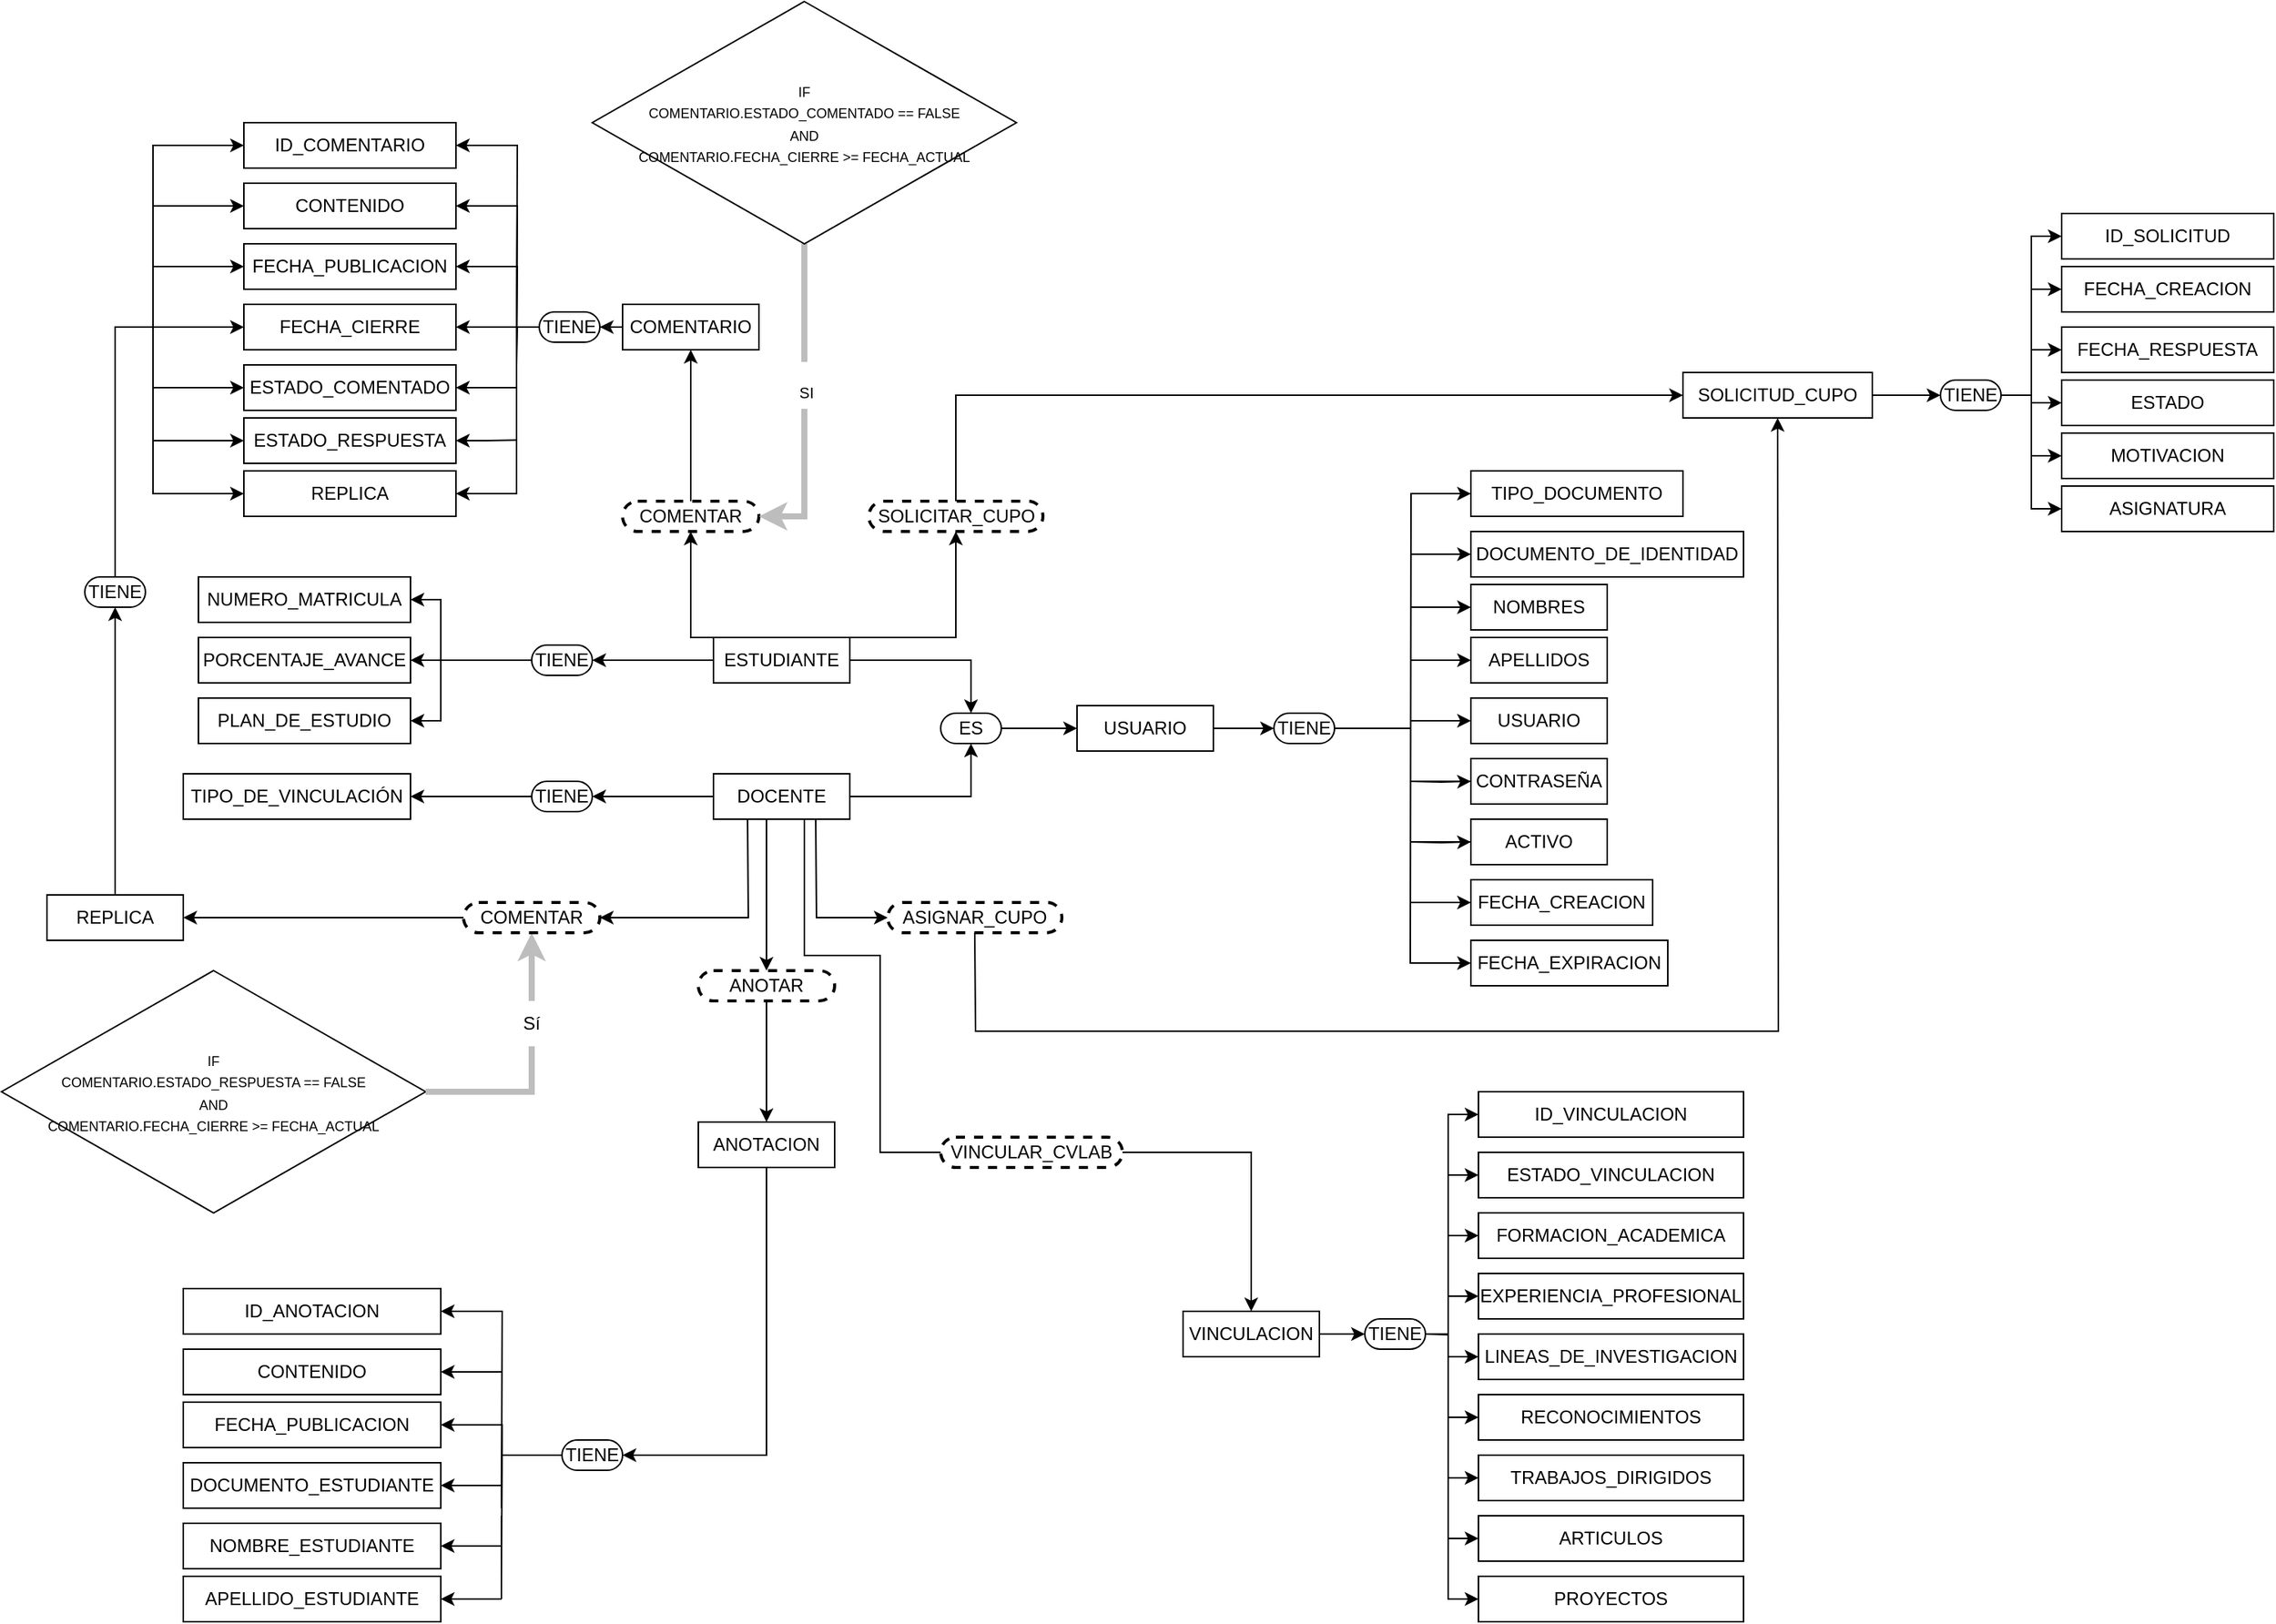 <mxfile version="16.4.2" type="google"><diagram id="Z1Kj93rnB51KUPbHBu-Z" name="Page-1"><mxGraphModel dx="1640" dy="1604" grid="1" gridSize="10" guides="1" tooltips="1" connect="1" arrows="1" fold="1" page="1" pageScale="1" pageWidth="827" pageHeight="1169" math="0" shadow="0"><root><mxCell id="0"/><mxCell id="1" parent="0"/><mxCell id="fmFRvoe8S-rb9zd6rXXy-42" style="edgeStyle=orthogonalEdgeStyle;rounded=0;orthogonalLoop=1;jettySize=auto;html=1;entryX=0.5;entryY=1;entryDx=0;entryDy=0;startArrow=none;startFill=0;endArrow=classic;endFill=1;exitX=0;exitY=0;exitDx=0;exitDy=0;" parent="1" source="fmFRvoe8S-rb9zd6rXXy-1" target="fmFRvoe8S-rb9zd6rXXy-41" edge="1"><mxGeometry relative="1" as="geometry"><Array as="points"><mxPoint x="105" y="140"/></Array></mxGeometry></mxCell><mxCell id="EWiPBEnBHRkTSYeCBrsK-17" style="edgeStyle=orthogonalEdgeStyle;rounded=0;orthogonalLoop=1;jettySize=auto;html=1;exitX=1;exitY=0;exitDx=0;exitDy=0;startArrow=none;startFill=0;endArrow=classic;endFill=1;entryX=0.5;entryY=1;entryDx=0;entryDy=0;" parent="1" source="fmFRvoe8S-rb9zd6rXXy-1" target="EWiPBEnBHRkTSYeCBrsK-18" edge="1"><mxGeometry relative="1" as="geometry"><mxPoint x="280" y="70" as="targetPoint"/><Array as="points"><mxPoint x="280" y="140"/></Array></mxGeometry></mxCell><mxCell id="fmFRvoe8S-rb9zd6rXXy-1" value="ESTUDIANTE" style="rounded=0;whiteSpace=wrap;html=1;" parent="1" vertex="1"><mxGeometry x="120" y="140" width="90" height="30" as="geometry"/></mxCell><mxCell id="EWiPBEnBHRkTSYeCBrsK-35" style="edgeStyle=orthogonalEdgeStyle;rounded=0;orthogonalLoop=1;jettySize=auto;html=1;exitX=0.5;exitY=1;exitDx=0;exitDy=0;entryX=0;entryY=0.5;entryDx=0;entryDy=0;startArrow=none;startFill=0;endArrow=classic;endFill=1;" parent="1" source="fmFRvoe8S-rb9zd6rXXy-2" target="EWiPBEnBHRkTSYeCBrsK-34" edge="1"><mxGeometry relative="1" as="geometry"><Array as="points"><mxPoint x="180" y="260"/><mxPoint x="180" y="350"/><mxPoint x="230" y="350"/><mxPoint x="230" y="480"/><mxPoint x="360" y="480"/></Array></mxGeometry></mxCell><mxCell id="fmFRvoe8S-rb9zd6rXXy-2" value="DOCENTE" style="rounded=0;whiteSpace=wrap;html=1;" parent="1" vertex="1"><mxGeometry x="120" y="230" width="90" height="30" as="geometry"/></mxCell><mxCell id="fmFRvoe8S-rb9zd6rXXy-3" value="ES" style="rounded=1;whiteSpace=wrap;html=1;arcSize=50;" parent="1" vertex="1"><mxGeometry x="270" y="190" width="40" height="20" as="geometry"/></mxCell><mxCell id="fmFRvoe8S-rb9zd6rXXy-30" style="edgeStyle=orthogonalEdgeStyle;rounded=0;orthogonalLoop=1;jettySize=auto;html=1;endArrow=none;endFill=0;startArrow=classic;startFill=1;" parent="1" source="fmFRvoe8S-rb9zd6rXXy-4" edge="1"><mxGeometry relative="1" as="geometry"><mxPoint x="580" y="120" as="targetPoint"/></mxGeometry></mxCell><mxCell id="fmFRvoe8S-rb9zd6rXXy-4" value="NOMBRES" style="rounded=0;whiteSpace=wrap;html=1;" parent="1" vertex="1"><mxGeometry x="620" y="105" width="90" height="30" as="geometry"/></mxCell><mxCell id="fmFRvoe8S-rb9zd6rXXy-27" style="edgeStyle=orthogonalEdgeStyle;rounded=0;orthogonalLoop=1;jettySize=auto;html=1;exitX=1;exitY=0.5;exitDx=0;exitDy=0;endArrow=none;endFill=0;" parent="1" source="fmFRvoe8S-rb9zd6rXXy-6" edge="1"><mxGeometry relative="1" as="geometry"><mxPoint x="580" y="200" as="targetPoint"/><Array as="points"><mxPoint x="560" y="200"/><mxPoint x="560" y="200"/></Array></mxGeometry></mxCell><mxCell id="fmFRvoe8S-rb9zd6rXXy-6" value="TIENE" style="rounded=1;whiteSpace=wrap;html=1;arcSize=50;" parent="1" vertex="1"><mxGeometry x="490" y="190" width="40" height="20" as="geometry"/></mxCell><mxCell id="fmFRvoe8S-rb9zd6rXXy-7" value="USUARIO" style="rounded=0;whiteSpace=wrap;html=1;" parent="1" vertex="1"><mxGeometry x="360" y="185" width="90" height="30" as="geometry"/></mxCell><mxCell id="z7PDuwXK7DqQ-5lxcxM1-1" value="" style="endArrow=classic;html=1;rounded=0;exitX=1;exitY=0.5;exitDx=0;exitDy=0;entryX=0.5;entryY=0;entryDx=0;entryDy=0;" parent="1" source="fmFRvoe8S-rb9zd6rXXy-1" target="fmFRvoe8S-rb9zd6rXXy-3" edge="1"><mxGeometry width="50" height="50" relative="1" as="geometry"><mxPoint x="360" y="500" as="sourcePoint"/><mxPoint x="410" y="450" as="targetPoint"/><Array as="points"><mxPoint x="290" y="155"/></Array></mxGeometry></mxCell><mxCell id="fmFRvoe8S-rb9zd6rXXy-29" style="edgeStyle=orthogonalEdgeStyle;rounded=0;orthogonalLoop=1;jettySize=auto;html=1;endArrow=none;endFill=0;startArrow=classic;startFill=1;" parent="1" source="fmFRvoe8S-rb9zd6rXXy-18" edge="1"><mxGeometry relative="1" as="geometry"><mxPoint x="580" y="85" as="targetPoint"/></mxGeometry></mxCell><mxCell id="fmFRvoe8S-rb9zd6rXXy-18" value="DOCUMENTO_DE_IDENTIDAD" style="rounded=0;whiteSpace=wrap;html=1;" parent="1" vertex="1"><mxGeometry x="620" y="70" width="180" height="30" as="geometry"/></mxCell><mxCell id="fmFRvoe8S-rb9zd6rXXy-35" style="edgeStyle=orthogonalEdgeStyle;rounded=0;orthogonalLoop=1;jettySize=auto;html=1;endArrow=none;endFill=0;startArrow=classic;startFill=1;" parent="1" source="fmFRvoe8S-rb9zd6rXXy-19" edge="1"><mxGeometry relative="1" as="geometry"><mxPoint x="580" y="315" as="targetPoint"/></mxGeometry></mxCell><mxCell id="fmFRvoe8S-rb9zd6rXXy-19" value="FECHA_CREACION" style="rounded=0;whiteSpace=wrap;html=1;" parent="1" vertex="1"><mxGeometry x="620" y="300" width="120" height="30" as="geometry"/></mxCell><mxCell id="fmFRvoe8S-rb9zd6rXXy-34" style="edgeStyle=orthogonalEdgeStyle;rounded=0;orthogonalLoop=1;jettySize=auto;html=1;endArrow=none;endFill=0;" parent="1" source="fmFRvoe8S-rb9zd6rXXy-20" edge="1"><mxGeometry relative="1" as="geometry"><mxPoint x="580" y="275" as="targetPoint"/></mxGeometry></mxCell><mxCell id="fmFRvoe8S-rb9zd6rXXy-20" value="ACTIVO" style="rounded=0;whiteSpace=wrap;html=1;" parent="1" vertex="1"><mxGeometry x="620" y="260" width="90" height="30" as="geometry"/></mxCell><mxCell id="fmFRvoe8S-rb9zd6rXXy-33" style="edgeStyle=orthogonalEdgeStyle;rounded=0;orthogonalLoop=1;jettySize=auto;html=1;endArrow=none;endFill=0;" parent="1" source="fmFRvoe8S-rb9zd6rXXy-21" edge="1"><mxGeometry relative="1" as="geometry"><mxPoint x="580" y="235" as="targetPoint"/></mxGeometry></mxCell><mxCell id="fmFRvoe8S-rb9zd6rXXy-21" value="CONTRASEÑA" style="rounded=0;whiteSpace=wrap;html=1;" parent="1" vertex="1"><mxGeometry x="620" y="220" width="90" height="30" as="geometry"/></mxCell><mxCell id="fmFRvoe8S-rb9zd6rXXy-32" style="edgeStyle=orthogonalEdgeStyle;rounded=0;orthogonalLoop=1;jettySize=auto;html=1;endArrow=none;endFill=0;startArrow=classic;startFill=1;" parent="1" source="fmFRvoe8S-rb9zd6rXXy-22" edge="1"><mxGeometry relative="1" as="geometry"><mxPoint x="580" y="195" as="targetPoint"/></mxGeometry></mxCell><mxCell id="fmFRvoe8S-rb9zd6rXXy-22" value="USUARIO" style="rounded=0;whiteSpace=wrap;html=1;" parent="1" vertex="1"><mxGeometry x="620" y="180" width="90" height="30" as="geometry"/></mxCell><mxCell id="fmFRvoe8S-rb9zd6rXXy-31" style="edgeStyle=orthogonalEdgeStyle;rounded=0;orthogonalLoop=1;jettySize=auto;html=1;endArrow=none;endFill=0;startArrow=classic;startFill=1;" parent="1" source="fmFRvoe8S-rb9zd6rXXy-23" edge="1"><mxGeometry relative="1" as="geometry"><mxPoint x="580" y="155" as="targetPoint"/></mxGeometry></mxCell><mxCell id="fmFRvoe8S-rb9zd6rXXy-23" value="APELLIDOS" style="rounded=0;whiteSpace=wrap;html=1;" parent="1" vertex="1"><mxGeometry x="620" y="140" width="90" height="30" as="geometry"/></mxCell><mxCell id="fmFRvoe8S-rb9zd6rXXy-28" style="edgeStyle=orthogonalEdgeStyle;rounded=0;orthogonalLoop=1;jettySize=auto;html=1;exitX=0;exitY=0.5;exitDx=0;exitDy=0;endArrow=none;endFill=0;startArrow=classic;startFill=1;" parent="1" source="fmFRvoe8S-rb9zd6rXXy-25" edge="1"><mxGeometry relative="1" as="geometry"><mxPoint x="580" y="350" as="targetPoint"/></mxGeometry></mxCell><mxCell id="fmFRvoe8S-rb9zd6rXXy-25" value="TIPO_DOCUMENTO" style="rounded=0;whiteSpace=wrap;html=1;" parent="1" vertex="1"><mxGeometry x="620" y="30" width="140" height="30" as="geometry"/></mxCell><mxCell id="z7PDuwXK7DqQ-5lxcxM1-2" value="" style="endArrow=classic;html=1;rounded=0;exitX=1;exitY=0.5;exitDx=0;exitDy=0;entryX=0.5;entryY=1;entryDx=0;entryDy=0;" parent="1" source="fmFRvoe8S-rb9zd6rXXy-2" target="fmFRvoe8S-rb9zd6rXXy-3" edge="1"><mxGeometry width="50" height="50" relative="1" as="geometry"><mxPoint x="360" y="500" as="sourcePoint"/><mxPoint x="410" y="450" as="targetPoint"/><Array as="points"><mxPoint x="290" y="245"/></Array></mxGeometry></mxCell><mxCell id="z7PDuwXK7DqQ-5lxcxM1-3" value="" style="endArrow=classic;html=1;rounded=0;exitX=1;exitY=0.5;exitDx=0;exitDy=0;entryX=0;entryY=0.5;entryDx=0;entryDy=0;" parent="1" source="fmFRvoe8S-rb9zd6rXXy-3" target="fmFRvoe8S-rb9zd6rXXy-7" edge="1"><mxGeometry width="50" height="50" relative="1" as="geometry"><mxPoint x="360" y="500" as="sourcePoint"/><mxPoint x="410" y="450" as="targetPoint"/></mxGeometry></mxCell><mxCell id="z7PDuwXK7DqQ-5lxcxM1-4" value="" style="endArrow=classic;html=1;rounded=0;exitX=1;exitY=0.5;exitDx=0;exitDy=0;entryX=0;entryY=0.5;entryDx=0;entryDy=0;" parent="1" source="fmFRvoe8S-rb9zd6rXXy-7" target="fmFRvoe8S-rb9zd6rXXy-6" edge="1"><mxGeometry width="50" height="50" relative="1" as="geometry"><mxPoint x="360" y="500" as="sourcePoint"/><mxPoint x="410" y="450" as="targetPoint"/></mxGeometry></mxCell><mxCell id="fmFRvoe8S-rb9zd6rXXy-36" style="edgeStyle=orthogonalEdgeStyle;rounded=0;orthogonalLoop=1;jettySize=auto;html=1;endArrow=none;endFill=0;startArrow=classic;startFill=1;" parent="1" source="fmFRvoe8S-rb9zd6rXXy-26" edge="1"><mxGeometry relative="1" as="geometry"><mxPoint x="580" y="340" as="targetPoint"/><Array as="points"><mxPoint x="580" y="355"/></Array></mxGeometry></mxCell><mxCell id="fmFRvoe8S-rb9zd6rXXy-26" value="FECHA_EXPIRACION" style="rounded=0;whiteSpace=wrap;html=1;" parent="1" vertex="1"><mxGeometry x="620" y="340" width="130" height="30" as="geometry"/></mxCell><mxCell id="z7PDuwXK7DqQ-5lxcxM1-5" value="NUMERO_MATRICULA" style="rounded=0;whiteSpace=wrap;html=1;" parent="1" vertex="1"><mxGeometry x="-220" y="100" width="140" height="30" as="geometry"/></mxCell><mxCell id="z7PDuwXK7DqQ-5lxcxM1-6" value="TIPO_DE_VINCULACIÓN" style="rounded=0;whiteSpace=wrap;html=1;" parent="1" vertex="1"><mxGeometry x="-230" y="230" width="150" height="30" as="geometry"/></mxCell><mxCell id="z7PDuwXK7DqQ-5lxcxM1-7" value="TIENE" style="rounded=1;whiteSpace=wrap;html=1;arcSize=50;" parent="1" vertex="1"><mxGeometry y="145" width="40" height="20" as="geometry"/></mxCell><mxCell id="z7PDuwXK7DqQ-5lxcxM1-8" value="" style="endArrow=classic;html=1;rounded=0;exitX=0;exitY=0.5;exitDx=0;exitDy=0;entryX=1;entryY=0.5;entryDx=0;entryDy=0;" parent="1" source="fmFRvoe8S-rb9zd6rXXy-1" target="z7PDuwXK7DqQ-5lxcxM1-7" edge="1"><mxGeometry width="50" height="50" relative="1" as="geometry"><mxPoint x="300" y="310" as="sourcePoint"/><mxPoint x="350" y="260" as="targetPoint"/></mxGeometry></mxCell><mxCell id="z7PDuwXK7DqQ-5lxcxM1-9" value="" style="endArrow=classic;html=1;rounded=0;exitX=0;exitY=0.5;exitDx=0;exitDy=0;entryX=1;entryY=0.5;entryDx=0;entryDy=0;" parent="1" source="fmFRvoe8S-rb9zd6rXXy-2" target="z7PDuwXK7DqQ-5lxcxM1-10" edge="1"><mxGeometry width="50" height="50" relative="1" as="geometry"><mxPoint x="140" y="410" as="sourcePoint"/><mxPoint x="40" y="250" as="targetPoint"/></mxGeometry></mxCell><mxCell id="fmFRvoe8S-rb9zd6rXXy-39" style="edgeStyle=orthogonalEdgeStyle;rounded=0;orthogonalLoop=1;jettySize=auto;html=1;entryX=1;entryY=0.5;entryDx=0;entryDy=0;startArrow=none;startFill=0;endArrow=classic;endFill=1;" parent="1" source="z7PDuwXK7DqQ-5lxcxM1-10" target="z7PDuwXK7DqQ-5lxcxM1-6" edge="1"><mxGeometry relative="1" as="geometry"/></mxCell><mxCell id="z7PDuwXK7DqQ-5lxcxM1-10" value="TIENE" style="rounded=1;whiteSpace=wrap;html=1;arcSize=50;" parent="1" vertex="1"><mxGeometry y="235" width="40" height="20" as="geometry"/></mxCell><mxCell id="z7PDuwXK7DqQ-5lxcxM1-12" value="PORCENTAJE_AVANCE" style="rounded=0;whiteSpace=wrap;html=1;" parent="1" vertex="1"><mxGeometry x="-220" y="140" width="140" height="30" as="geometry"/></mxCell><mxCell id="fmFRvoe8S-rb9zd6rXXy-37" style="edgeStyle=orthogonalEdgeStyle;rounded=0;orthogonalLoop=1;jettySize=auto;html=1;endArrow=none;endFill=0;startArrow=classic;startFill=1;" parent="1" edge="1"><mxGeometry relative="1" as="geometry"><mxPoint x="580" y="275" as="targetPoint"/><mxPoint x="620" y="275" as="sourcePoint"/></mxGeometry></mxCell><mxCell id="z7PDuwXK7DqQ-5lxcxM1-13" value="PLAN_DE_ESTUDIO" style="rounded=0;whiteSpace=wrap;html=1;" parent="1" vertex="1"><mxGeometry x="-220" y="180" width="140" height="30" as="geometry"/></mxCell><mxCell id="fmFRvoe8S-rb9zd6rXXy-38" style="edgeStyle=orthogonalEdgeStyle;rounded=0;orthogonalLoop=1;jettySize=auto;html=1;endArrow=none;endFill=0;startArrow=classic;startFill=1;" parent="1" edge="1"><mxGeometry relative="1" as="geometry"><mxPoint x="580" y="235" as="targetPoint"/><mxPoint x="620" y="235" as="sourcePoint"/></mxGeometry></mxCell><mxCell id="z7PDuwXK7DqQ-5lxcxM1-15" value="" style="endArrow=classic;html=1;rounded=0;exitX=0;exitY=0.5;exitDx=0;exitDy=0;entryX=1;entryY=0.5;entryDx=0;entryDy=0;" parent="1" source="z7PDuwXK7DqQ-5lxcxM1-7" target="z7PDuwXK7DqQ-5lxcxM1-5" edge="1"><mxGeometry width="50" height="50" relative="1" as="geometry"><mxPoint x="-140" y="410" as="sourcePoint"/><mxPoint x="-90" y="360" as="targetPoint"/><Array as="points"><mxPoint x="-60" y="155"/><mxPoint x="-60" y="115"/></Array></mxGeometry></mxCell><mxCell id="z7PDuwXK7DqQ-5lxcxM1-16" value="" style="endArrow=classic;html=1;rounded=0;entryX=1;entryY=0.5;entryDx=0;entryDy=0;" parent="1" target="z7PDuwXK7DqQ-5lxcxM1-12" edge="1"><mxGeometry width="50" height="50" relative="1" as="geometry"><mxPoint y="155" as="sourcePoint"/><mxPoint x="-50" y="380" as="targetPoint"/></mxGeometry></mxCell><mxCell id="z7PDuwXK7DqQ-5lxcxM1-17" value="" style="endArrow=classic;html=1;rounded=0;entryX=1;entryY=0.5;entryDx=0;entryDy=0;" parent="1" target="z7PDuwXK7DqQ-5lxcxM1-13" edge="1"><mxGeometry width="50" height="50" relative="1" as="geometry"><mxPoint x="-60" y="155" as="sourcePoint"/><mxPoint x="-60" y="420" as="targetPoint"/><Array as="points"><mxPoint x="-60" y="195"/></Array></mxGeometry></mxCell><mxCell id="EWiPBEnBHRkTSYeCBrsK-14" style="edgeStyle=orthogonalEdgeStyle;rounded=0;orthogonalLoop=1;jettySize=auto;html=1;entryX=0.5;entryY=1;entryDx=0;entryDy=0;startArrow=none;startFill=0;endArrow=classic;endFill=1;" parent="1" source="fmFRvoe8S-rb9zd6rXXy-41" target="fmFRvoe8S-rb9zd6rXXy-46" edge="1"><mxGeometry relative="1" as="geometry"/></mxCell><mxCell id="fmFRvoe8S-rb9zd6rXXy-41" value="COMENTAR" style="rounded=1;whiteSpace=wrap;html=1;arcSize=50;dashed=1;strokeColor=default;strokeWidth=2;" parent="1" vertex="1"><mxGeometry x="60" y="50" width="90" height="20" as="geometry"/></mxCell><mxCell id="fmFRvoe8S-rb9zd6rXXy-44" style="edgeStyle=orthogonalEdgeStyle;rounded=0;orthogonalLoop=1;jettySize=auto;html=1;exitX=0.5;exitY=1;exitDx=0;exitDy=0;entryX=1;entryY=0.5;entryDx=0;entryDy=0;fontSize=9;startArrow=none;startFill=0;endArrow=classic;endFill=1;strokeWidth=4;strokeColor=#BDBDBD;" parent="1" source="fmFRvoe8S-rb9zd6rXXy-43" target="fmFRvoe8S-rb9zd6rXXy-41" edge="1"><mxGeometry relative="1" as="geometry"><Array as="points"><mxPoint x="180" y="60"/></Array></mxGeometry></mxCell><mxCell id="fmFRvoe8S-rb9zd6rXXy-47" value="&lt;font style=&quot;font-size: 10px&quot;&gt;SI&lt;/font&gt;" style="edgeLabel;html=1;align=center;verticalAlign=middle;resizable=0;points=[];fontSize=26;" parent="fmFRvoe8S-rb9zd6rXXy-44" connectable="0" vertex="1"><mxGeometry x="0.017" y="4" relative="1" as="geometry"><mxPoint x="-3" y="-14" as="offset"/></mxGeometry></mxCell><mxCell id="fmFRvoe8S-rb9zd6rXXy-43" value="&lt;font style=&quot;font-size: 9px&quot;&gt;IF &lt;br&gt;COMENTARIO.ESTADO_COMENTADO == FALSE &lt;br&gt;AND &lt;br&gt;COMENTARIO.FECHA_CIERRE &amp;gt;= FECHA_ACTUAL&lt;/font&gt;" style="rhombus;whiteSpace=wrap;html=1;" parent="1" vertex="1"><mxGeometry x="40" y="-280" width="280" height="160" as="geometry"/></mxCell><mxCell id="z7PDuwXK7DqQ-5lxcxM1-20" style="edgeStyle=orthogonalEdgeStyle;rounded=0;orthogonalLoop=1;jettySize=auto;html=1;fontSize=9;startArrow=none;startFill=0;endArrow=classic;endFill=1;strokeWidth=4;strokeColor=#BDBDBD;exitX=0.5;exitY=0;exitDx=0;exitDy=0;entryX=0.5;entryY=1;entryDx=0;entryDy=0;" parent="1" source="z7PDuwXK7DqQ-5lxcxM1-22" target="z7PDuwXK7DqQ-5lxcxM1-19" edge="1"><mxGeometry relative="1" as="geometry"><Array as="points"><mxPoint y="335"/></Array><mxPoint x="100" y="350" as="targetPoint"/><mxPoint x="180" y="345" as="sourcePoint"/></mxGeometry></mxCell><mxCell id="z7PDuwXK7DqQ-5lxcxM1-21" value="&lt;font style=&quot;font-size: 9px&quot;&gt;IF &lt;br&gt;COMENTARIO.ESTADO_RESPUESTA == FALSE &lt;br&gt;AND &lt;br&gt;COMENTARIO.FECHA_CIERRE &amp;gt;= FECHA_ACTUAL&lt;/font&gt;" style="rhombus;whiteSpace=wrap;html=1;" parent="1" vertex="1"><mxGeometry x="-350" y="360" width="280" height="160" as="geometry"/></mxCell><mxCell id="fmFRvoe8S-rb9zd6rXXy-49" style="edgeStyle=orthogonalEdgeStyle;rounded=0;orthogonalLoop=1;jettySize=auto;html=1;fontSize=11;startArrow=none;startFill=0;endArrow=classic;endFill=1;strokeColor=#0D0D0D;strokeWidth=1;entryX=1;entryY=0.5;entryDx=0;entryDy=0;" parent="1" source="fmFRvoe8S-rb9zd6rXXy-46" target="fmFRvoe8S-rb9zd6rXXy-50" edge="1"><mxGeometry relative="1" as="geometry"><mxPoint x="70.0" y="-5" as="targetPoint"/></mxGeometry></mxCell><mxCell id="fmFRvoe8S-rb9zd6rXXy-46" value="COMENTARIO" style="rounded=0;whiteSpace=wrap;html=1;" parent="1" vertex="1"><mxGeometry x="60" y="-80" width="90" height="30" as="geometry"/></mxCell><mxCell id="z7PDuwXK7DqQ-5lxcxM1-24" value="" style="endArrow=classic;html=1;rounded=0;exitX=0.25;exitY=1;exitDx=0;exitDy=0;entryX=1;entryY=0.5;entryDx=0;entryDy=0;" parent="1" source="fmFRvoe8S-rb9zd6rXXy-2" target="z7PDuwXK7DqQ-5lxcxM1-19" edge="1"><mxGeometry width="50" height="50" relative="1" as="geometry"><mxPoint x="140" y="470" as="sourcePoint"/><mxPoint x="190" y="420" as="targetPoint"/><Array as="points"><mxPoint x="143" y="325"/></Array></mxGeometry></mxCell><mxCell id="EWiPBEnBHRkTSYeCBrsK-7" style="edgeStyle=orthogonalEdgeStyle;rounded=0;orthogonalLoop=1;jettySize=auto;html=1;entryX=1;entryY=0.5;entryDx=0;entryDy=0;" parent="1" source="fmFRvoe8S-rb9zd6rXXy-50" target="EWiPBEnBHRkTSYeCBrsK-6" edge="1"><mxGeometry relative="1" as="geometry"><Array as="points"><mxPoint x="-10" y="-65"/><mxPoint x="-10" y="45"/></Array></mxGeometry></mxCell><mxCell id="fmFRvoe8S-rb9zd6rXXy-50" value="TIENE" style="rounded=1;whiteSpace=wrap;html=1;arcSize=50;" parent="1" vertex="1"><mxGeometry x="5" y="-75" width="40" height="20" as="geometry"/></mxCell><mxCell id="EWiPBEnBHRkTSYeCBrsK-8" style="edgeStyle=orthogonalEdgeStyle;rounded=0;orthogonalLoop=1;jettySize=auto;html=1;exitX=1;exitY=0.5;exitDx=0;exitDy=0;endArrow=none;endFill=0;startArrow=classic;startFill=1;" parent="1" source="fmFRvoe8S-rb9zd6rXXy-52" edge="1"><mxGeometry relative="1" as="geometry"><mxPoint x="-10" y="-50" as="targetPoint"/></mxGeometry></mxCell><mxCell id="fmFRvoe8S-rb9zd6rXXy-52" value="ID_COMENTARIO" style="rounded=0;whiteSpace=wrap;html=1;" parent="1" vertex="1"><mxGeometry x="-190" y="-200" width="140" height="30" as="geometry"/></mxCell><mxCell id="z7PDuwXK7DqQ-5lxcxM1-25" value="" style="endArrow=classic;html=1;rounded=0;startArrow=none;" parent="1" source="z7PDuwXK7DqQ-5lxcxM1-19" target="z7PDuwXK7DqQ-5lxcxM1-26" edge="1"><mxGeometry width="50" height="50" relative="1" as="geometry"><mxPoint x="120" y="330" as="sourcePoint"/><mxPoint x="165" y="400" as="targetPoint"/></mxGeometry></mxCell><mxCell id="z7PDuwXK7DqQ-5lxcxM1-26" value="REPLICA" style="rounded=0;whiteSpace=wrap;html=1;" parent="1" vertex="1"><mxGeometry x="-320" y="310" width="90" height="30" as="geometry"/></mxCell><mxCell id="EWiPBEnBHRkTSYeCBrsK-9" style="edgeStyle=orthogonalEdgeStyle;rounded=0;orthogonalLoop=1;jettySize=auto;html=1;exitX=1;exitY=0.5;exitDx=0;exitDy=0;endArrow=none;endFill=0;startArrow=classic;startFill=1;" parent="1" source="EWiPBEnBHRkTSYeCBrsK-1" edge="1"><mxGeometry relative="1" as="geometry"><mxPoint x="-10" y="-50" as="targetPoint"/></mxGeometry></mxCell><mxCell id="EWiPBEnBHRkTSYeCBrsK-1" value="CONTENIDO" style="rounded=0;whiteSpace=wrap;html=1;" parent="1" vertex="1"><mxGeometry x="-190" y="-160" width="140" height="30" as="geometry"/></mxCell><mxCell id="EWiPBEnBHRkTSYeCBrsK-10" style="edgeStyle=orthogonalEdgeStyle;rounded=0;orthogonalLoop=1;jettySize=auto;html=1;endArrow=none;endFill=0;startArrow=classic;startFill=1;" parent="1" source="EWiPBEnBHRkTSYeCBrsK-2" edge="1"><mxGeometry relative="1" as="geometry"><mxPoint x="-10" y="-50" as="targetPoint"/></mxGeometry></mxCell><mxCell id="EWiPBEnBHRkTSYeCBrsK-2" value="FECHA_PUBLICACION" style="rounded=0;whiteSpace=wrap;html=1;" parent="1" vertex="1"><mxGeometry x="-190" y="-120" width="140" height="30" as="geometry"/></mxCell><mxCell id="EWiPBEnBHRkTSYeCBrsK-11" style="edgeStyle=orthogonalEdgeStyle;rounded=0;orthogonalLoop=1;jettySize=auto;html=1;endArrow=none;endFill=0;startArrow=classic;startFill=1;" parent="1" source="EWiPBEnBHRkTSYeCBrsK-3" edge="1"><mxGeometry relative="1" as="geometry"><mxPoint x="-10" y="-40" as="targetPoint"/></mxGeometry></mxCell><mxCell id="EWiPBEnBHRkTSYeCBrsK-3" value="FECHA_CIERRE" style="rounded=0;whiteSpace=wrap;html=1;" parent="1" vertex="1"><mxGeometry x="-190" y="-80" width="140" height="30" as="geometry"/></mxCell><mxCell id="EWiPBEnBHRkTSYeCBrsK-12" style="edgeStyle=orthogonalEdgeStyle;rounded=0;orthogonalLoop=1;jettySize=auto;html=1;startArrow=classic;startFill=1;endArrow=none;endFill=0;" parent="1" source="EWiPBEnBHRkTSYeCBrsK-4" edge="1"><mxGeometry relative="1" as="geometry"><mxPoint x="-10" y="-25" as="targetPoint"/></mxGeometry></mxCell><mxCell id="EWiPBEnBHRkTSYeCBrsK-4" value="ESTADO_COMENTADO" style="rounded=0;whiteSpace=wrap;html=1;" parent="1" vertex="1"><mxGeometry x="-190" y="-40" width="140" height="30" as="geometry"/></mxCell><mxCell id="EWiPBEnBHRkTSYeCBrsK-13" style="edgeStyle=orthogonalEdgeStyle;rounded=0;orthogonalLoop=1;jettySize=auto;html=1;exitX=1;exitY=0.5;exitDx=0;exitDy=0;startArrow=classic;startFill=1;endArrow=none;endFill=0;" parent="1" source="EWiPBEnBHRkTSYeCBrsK-5" edge="1"><mxGeometry relative="1" as="geometry"><mxPoint x="-10" y="9.667" as="targetPoint"/></mxGeometry></mxCell><mxCell id="EWiPBEnBHRkTSYeCBrsK-5" value="ESTADO_RESPUESTA" style="rounded=0;whiteSpace=wrap;html=1;" parent="1" vertex="1"><mxGeometry x="-190" y="-5" width="140" height="30" as="geometry"/></mxCell><mxCell id="EWiPBEnBHRkTSYeCBrsK-6" value="REPLICA" style="rounded=0;whiteSpace=wrap;html=1;" parent="1" vertex="1"><mxGeometry x="-190" y="30" width="140" height="30" as="geometry"/></mxCell><mxCell id="z7PDuwXK7DqQ-5lxcxM1-27" value="TIENE" style="rounded=1;whiteSpace=wrap;html=1;arcSize=50;" parent="1" vertex="1"><mxGeometry x="20" y="670" width="40" height="20" as="geometry"/></mxCell><mxCell id="z7PDuwXK7DqQ-5lxcxM1-30" style="edgeStyle=orthogonalEdgeStyle;rounded=0;orthogonalLoop=1;jettySize=auto;html=1;endArrow=none;endFill=0;startArrow=classic;startFill=1;exitX=0;exitY=0.5;exitDx=0;exitDy=0;" parent="1" source="EWiPBEnBHRkTSYeCBrsK-1" edge="1"><mxGeometry relative="1" as="geometry"><mxPoint x="-250" y="-145" as="targetPoint"/><mxPoint x="-210" y="-145" as="sourcePoint"/></mxGeometry></mxCell><mxCell id="z7PDuwXK7DqQ-5lxcxM1-31" style="edgeStyle=orthogonalEdgeStyle;rounded=0;orthogonalLoop=1;jettySize=auto;html=1;exitX=0.5;exitY=0;exitDx=0;exitDy=0;endArrow=none;endFill=0;" parent="1" source="z7PDuwXK7DqQ-5lxcxM1-40" edge="1"><mxGeometry relative="1" as="geometry"><mxPoint x="-250" y="-65" as="targetPoint"/><Array as="points"><mxPoint x="-275" y="-65"/></Array><mxPoint x="-300" y="-65" as="sourcePoint"/></mxGeometry></mxCell><mxCell id="z7PDuwXK7DqQ-5lxcxM1-34" style="edgeStyle=orthogonalEdgeStyle;rounded=0;orthogonalLoop=1;jettySize=auto;html=1;endArrow=none;endFill=0;startArrow=classic;startFill=1;exitX=0;exitY=0.5;exitDx=0;exitDy=0;" parent="1" source="EWiPBEnBHRkTSYeCBrsK-3" edge="1"><mxGeometry relative="1" as="geometry"><mxPoint x="-250" y="-70" as="targetPoint"/><mxPoint x="-210" y="-70" as="sourcePoint"/><Array as="points"><mxPoint x="-250" y="-65"/></Array></mxGeometry></mxCell><mxCell id="z7PDuwXK7DqQ-5lxcxM1-35" style="edgeStyle=orthogonalEdgeStyle;rounded=0;orthogonalLoop=1;jettySize=auto;html=1;endArrow=none;endFill=0;startArrow=classic;startFill=1;exitX=0;exitY=0.5;exitDx=0;exitDy=0;" parent="1" source="EWiPBEnBHRkTSYeCBrsK-2" edge="1"><mxGeometry relative="1" as="geometry"><mxPoint x="-250" y="-110" as="targetPoint"/><mxPoint x="-210" y="-110" as="sourcePoint"/><Array as="points"><mxPoint x="-250" y="-105"/></Array></mxGeometry></mxCell><mxCell id="z7PDuwXK7DqQ-5lxcxM1-36" style="edgeStyle=orthogonalEdgeStyle;rounded=0;orthogonalLoop=1;jettySize=auto;html=1;exitX=0;exitY=0.5;exitDx=0;exitDy=0;endArrow=none;endFill=0;startArrow=classic;startFill=1;" parent="1" source="fmFRvoe8S-rb9zd6rXXy-52" edge="1"><mxGeometry relative="1" as="geometry"><mxPoint x="-250" y="40" as="targetPoint"/><mxPoint x="-210" y="-220" as="sourcePoint"/><Array as="points"><mxPoint x="-250" y="-185"/></Array></mxGeometry></mxCell><mxCell id="z7PDuwXK7DqQ-5lxcxM1-37" style="edgeStyle=orthogonalEdgeStyle;rounded=0;orthogonalLoop=1;jettySize=auto;html=1;endArrow=none;endFill=0;startArrow=classic;startFill=1;exitX=0;exitY=0.5;exitDx=0;exitDy=0;" parent="1" source="EWiPBEnBHRkTSYeCBrsK-6" edge="1"><mxGeometry relative="1" as="geometry"><mxPoint x="-250" y="30" as="targetPoint"/><Array as="points"><mxPoint x="-250" y="45"/></Array><mxPoint x="-210" y="90" as="sourcePoint"/></mxGeometry></mxCell><mxCell id="z7PDuwXK7DqQ-5lxcxM1-38" style="edgeStyle=orthogonalEdgeStyle;rounded=0;orthogonalLoop=1;jettySize=auto;html=1;endArrow=none;endFill=0;startArrow=classic;startFill=1;exitX=0;exitY=0.5;exitDx=0;exitDy=0;" parent="1" source="EWiPBEnBHRkTSYeCBrsK-5" edge="1"><mxGeometry relative="1" as="geometry"><mxPoint x="-250" y="10" as="targetPoint"/><mxPoint x="-210" y="10" as="sourcePoint"/></mxGeometry></mxCell><mxCell id="z7PDuwXK7DqQ-5lxcxM1-39" style="edgeStyle=orthogonalEdgeStyle;rounded=0;orthogonalLoop=1;jettySize=auto;html=1;endArrow=none;endFill=0;startArrow=classic;startFill=1;exitX=0;exitY=0.5;exitDx=0;exitDy=0;" parent="1" source="EWiPBEnBHRkTSYeCBrsK-4" edge="1"><mxGeometry relative="1" as="geometry"><mxPoint x="-250" y="-30" as="targetPoint"/><mxPoint x="-210" y="-30" as="sourcePoint"/><Array as="points"><mxPoint x="-250" y="-25"/></Array></mxGeometry></mxCell><mxCell id="z7PDuwXK7DqQ-5lxcxM1-40" value="TIENE" style="rounded=1;whiteSpace=wrap;html=1;arcSize=50;" parent="1" vertex="1"><mxGeometry x="-295" y="100" width="40" height="20" as="geometry"/></mxCell><mxCell id="z7PDuwXK7DqQ-5lxcxM1-41" value="" style="endArrow=classic;html=1;rounded=0;exitX=0.5;exitY=0;exitDx=0;exitDy=0;entryX=0.5;entryY=1;entryDx=0;entryDy=0;" parent="1" source="z7PDuwXK7DqQ-5lxcxM1-26" target="z7PDuwXK7DqQ-5lxcxM1-40" edge="1"><mxGeometry width="50" height="50" relative="1" as="geometry"><mxPoint x="-290" y="270" as="sourcePoint"/><mxPoint x="-240" y="220" as="targetPoint"/></mxGeometry></mxCell><mxCell id="z7PDuwXK7DqQ-5lxcxM1-19" value="COMENTAR" style="rounded=1;whiteSpace=wrap;html=1;arcSize=50;dashed=1;strokeColor=default;strokeWidth=2;" parent="1" vertex="1"><mxGeometry x="-45" y="315" width="90" height="20" as="geometry"/></mxCell><mxCell id="z7PDuwXK7DqQ-5lxcxM1-22" value="Sí" style="text;html=1;strokeColor=none;fillColor=none;align=center;verticalAlign=middle;whiteSpace=wrap;rounded=0;" parent="1" vertex="1"><mxGeometry x="-10" y="380" width="20" height="30" as="geometry"/></mxCell><mxCell id="z7PDuwXK7DqQ-5lxcxM1-44" value="" style="edgeStyle=orthogonalEdgeStyle;rounded=0;orthogonalLoop=1;jettySize=auto;html=1;fontSize=9;startArrow=none;startFill=0;endArrow=none;endFill=1;strokeWidth=4;strokeColor=#BDBDBD;exitX=1;exitY=0.5;exitDx=0;exitDy=0;entryX=0.5;entryY=1;entryDx=0;entryDy=0;" parent="1" source="z7PDuwXK7DqQ-5lxcxM1-21" target="z7PDuwXK7DqQ-5lxcxM1-22" edge="1"><mxGeometry relative="1" as="geometry"><Array as="points"><mxPoint y="440"/></Array><mxPoint y="335" as="targetPoint"/><mxPoint y="480" as="sourcePoint"/></mxGeometry></mxCell><mxCell id="EWiPBEnBHRkTSYeCBrsK-21" style="edgeStyle=orthogonalEdgeStyle;rounded=0;orthogonalLoop=1;jettySize=auto;html=1;entryX=0;entryY=0.5;entryDx=0;entryDy=0;startArrow=none;startFill=0;endArrow=classic;endFill=1;" parent="1" source="EWiPBEnBHRkTSYeCBrsK-18" target="EWiPBEnBHRkTSYeCBrsK-20" edge="1"><mxGeometry relative="1" as="geometry"><Array as="points"><mxPoint x="280" y="-20"/></Array></mxGeometry></mxCell><mxCell id="EWiPBEnBHRkTSYeCBrsK-18" value="SOLICITAR_CUPO" style="rounded=1;whiteSpace=wrap;html=1;arcSize=50;dashed=1;strokeColor=default;strokeWidth=2;" parent="1" vertex="1"><mxGeometry x="222.5" y="50" width="115" height="20" as="geometry"/></mxCell><mxCell id="z7PDuwXK7DqQ-5lxcxM1-48" value="ASIGNAR_CUPO" style="rounded=1;whiteSpace=wrap;html=1;arcSize=50;dashed=1;strokeColor=default;strokeWidth=2;" parent="1" vertex="1"><mxGeometry x="235" y="315" width="115" height="20" as="geometry"/></mxCell><mxCell id="z7PDuwXK7DqQ-5lxcxM1-49" value="" style="endArrow=classic;html=1;rounded=0;exitX=0.75;exitY=1;exitDx=0;exitDy=0;entryX=0;entryY=0.5;entryDx=0;entryDy=0;" parent="1" source="fmFRvoe8S-rb9zd6rXXy-2" target="z7PDuwXK7DqQ-5lxcxM1-48" edge="1"><mxGeometry width="50" height="50" relative="1" as="geometry"><mxPoint x="170" y="410" as="sourcePoint"/><mxPoint x="188" y="330" as="targetPoint"/><Array as="points"><mxPoint x="188" y="325"/></Array></mxGeometry></mxCell><mxCell id="EWiPBEnBHRkTSYeCBrsK-20" value="SOLICITUD_CUPO" style="rounded=0;whiteSpace=wrap;html=1;" parent="1" vertex="1"><mxGeometry x="760" y="-35" width="125" height="30" as="geometry"/></mxCell><mxCell id="z7PDuwXK7DqQ-5lxcxM1-50" value="" style="endArrow=classic;html=1;rounded=0;exitX=0.5;exitY=1;exitDx=0;exitDy=0;entryX=0.5;entryY=1;entryDx=0;entryDy=0;" parent="1" source="z7PDuwXK7DqQ-5lxcxM1-48" target="EWiPBEnBHRkTSYeCBrsK-20" edge="1"><mxGeometry width="50" height="50" relative="1" as="geometry"><mxPoint x="410" y="420" as="sourcePoint"/><mxPoint x="460" y="370" as="targetPoint"/><Array as="points"><mxPoint x="293" y="400"/><mxPoint x="580" y="400"/><mxPoint x="823" y="400"/></Array></mxGeometry></mxCell><mxCell id="EWiPBEnBHRkTSYeCBrsK-28" style="edgeStyle=orthogonalEdgeStyle;rounded=0;orthogonalLoop=1;jettySize=auto;html=1;exitX=1;exitY=0.5;exitDx=0;exitDy=0;entryX=0;entryY=0.5;entryDx=0;entryDy=0;startArrow=none;startFill=0;endArrow=classic;endFill=1;" parent="1" source="z7PDuwXK7DqQ-5lxcxM1-51" target="EWiPBEnBHRkTSYeCBrsK-22" edge="1"><mxGeometry relative="1" as="geometry"><Array as="points"><mxPoint x="990" y="-20"/><mxPoint x="990" y="-125"/></Array></mxGeometry></mxCell><mxCell id="EWiPBEnBHRkTSYeCBrsK-29" style="edgeStyle=orthogonalEdgeStyle;rounded=0;orthogonalLoop=1;jettySize=auto;html=1;exitX=1;exitY=0.5;exitDx=0;exitDy=0;entryX=0;entryY=0.5;entryDx=0;entryDy=0;startArrow=none;startFill=0;endArrow=classic;endFill=1;" parent="1" source="z7PDuwXK7DqQ-5lxcxM1-51" target="EWiPBEnBHRkTSYeCBrsK-23" edge="1"><mxGeometry relative="1" as="geometry"><Array as="points"><mxPoint x="990" y="-20"/><mxPoint x="990" y="-90"/></Array></mxGeometry></mxCell><mxCell id="EWiPBEnBHRkTSYeCBrsK-30" style="edgeStyle=orthogonalEdgeStyle;rounded=0;orthogonalLoop=1;jettySize=auto;html=1;exitX=1;exitY=0.5;exitDx=0;exitDy=0;entryX=0;entryY=0.5;entryDx=0;entryDy=0;startArrow=none;startFill=0;endArrow=classic;endFill=1;" parent="1" source="z7PDuwXK7DqQ-5lxcxM1-51" target="EWiPBEnBHRkTSYeCBrsK-27" edge="1"><mxGeometry relative="1" as="geometry"><Array as="points"><mxPoint x="990" y="-20"/><mxPoint x="990" y="-50"/></Array></mxGeometry></mxCell><mxCell id="EWiPBEnBHRkTSYeCBrsK-31" style="edgeStyle=orthogonalEdgeStyle;rounded=0;orthogonalLoop=1;jettySize=auto;html=1;exitX=1;exitY=0.5;exitDx=0;exitDy=0;entryX=0;entryY=0.5;entryDx=0;entryDy=0;startArrow=none;startFill=0;endArrow=classic;endFill=1;" parent="1" source="z7PDuwXK7DqQ-5lxcxM1-51" target="EWiPBEnBHRkTSYeCBrsK-26" edge="1"><mxGeometry relative="1" as="geometry"><Array as="points"><mxPoint x="990" y="-20"/><mxPoint x="990" y="-15"/></Array></mxGeometry></mxCell><mxCell id="EWiPBEnBHRkTSYeCBrsK-32" style="edgeStyle=orthogonalEdgeStyle;rounded=0;orthogonalLoop=1;jettySize=auto;html=1;exitX=1;exitY=0.5;exitDx=0;exitDy=0;entryX=0;entryY=0.5;entryDx=0;entryDy=0;startArrow=none;startFill=0;endArrow=classic;endFill=1;" parent="1" source="z7PDuwXK7DqQ-5lxcxM1-51" target="EWiPBEnBHRkTSYeCBrsK-25" edge="1"><mxGeometry relative="1" as="geometry"><Array as="points"><mxPoint x="990" y="-20"/><mxPoint x="990" y="20"/></Array></mxGeometry></mxCell><mxCell id="EWiPBEnBHRkTSYeCBrsK-33" style="edgeStyle=orthogonalEdgeStyle;rounded=0;orthogonalLoop=1;jettySize=auto;html=1;exitX=1;exitY=0.5;exitDx=0;exitDy=0;entryX=0;entryY=0.5;entryDx=0;entryDy=0;startArrow=none;startFill=0;endArrow=classic;endFill=1;" parent="1" source="z7PDuwXK7DqQ-5lxcxM1-51" target="EWiPBEnBHRkTSYeCBrsK-24" edge="1"><mxGeometry relative="1" as="geometry"><Array as="points"><mxPoint x="990" y="-20"/><mxPoint x="990" y="55"/></Array></mxGeometry></mxCell><mxCell id="z7PDuwXK7DqQ-5lxcxM1-51" value="TIENE" style="rounded=1;whiteSpace=wrap;html=1;arcSize=50;" parent="1" vertex="1"><mxGeometry x="930" y="-30" width="40" height="20" as="geometry"/></mxCell><mxCell id="z7PDuwXK7DqQ-5lxcxM1-52" value="" style="endArrow=classic;html=1;rounded=0;exitX=1;exitY=0.5;exitDx=0;exitDy=0;entryX=0;entryY=0.5;entryDx=0;entryDy=0;" parent="1" source="EWiPBEnBHRkTSYeCBrsK-20" target="z7PDuwXK7DqQ-5lxcxM1-51" edge="1"><mxGeometry width="50" height="50" relative="1" as="geometry"><mxPoint x="920" y="90" as="sourcePoint"/><mxPoint x="970" y="40" as="targetPoint"/></mxGeometry></mxCell><mxCell id="EWiPBEnBHRkTSYeCBrsK-22" value="ID_SOLICITUD" style="rounded=0;whiteSpace=wrap;html=1;" parent="1" vertex="1"><mxGeometry x="1010" y="-140" width="140" height="30" as="geometry"/></mxCell><mxCell id="z7PDuwXK7DqQ-5lxcxM1-53" value="ANOTACION" style="rounded=0;whiteSpace=wrap;html=1;" parent="1" vertex="1"><mxGeometry x="110" y="460" width="90" height="30" as="geometry"/></mxCell><mxCell id="EWiPBEnBHRkTSYeCBrsK-23" value="FECHA_CREACION" style="rounded=0;whiteSpace=wrap;html=1;" parent="1" vertex="1"><mxGeometry x="1010" y="-105" width="140" height="30" as="geometry"/></mxCell><mxCell id="EWiPBEnBHRkTSYeCBrsK-24" value="ASIGNATURA" style="rounded=0;whiteSpace=wrap;html=1;" parent="1" vertex="1"><mxGeometry x="1010" y="40" width="140" height="30" as="geometry"/></mxCell><mxCell id="EWiPBEnBHRkTSYeCBrsK-25" value="MOTIVACION" style="rounded=0;whiteSpace=wrap;html=1;" parent="1" vertex="1"><mxGeometry x="1010" y="5" width="140" height="30" as="geometry"/></mxCell><mxCell id="EWiPBEnBHRkTSYeCBrsK-26" value="ESTADO" style="rounded=0;whiteSpace=wrap;html=1;" parent="1" vertex="1"><mxGeometry x="1010" y="-30" width="140" height="30" as="geometry"/></mxCell><mxCell id="EWiPBEnBHRkTSYeCBrsK-27" value="FECHA_RESPUESTA" style="rounded=0;whiteSpace=wrap;html=1;" parent="1" vertex="1"><mxGeometry x="1010" y="-65" width="140" height="30" as="geometry"/></mxCell><mxCell id="z7PDuwXK7DqQ-5lxcxM1-54" value="ANOTAR" style="rounded=1;whiteSpace=wrap;html=1;arcSize=50;dashed=1;strokeColor=default;strokeWidth=2;" parent="1" vertex="1"><mxGeometry x="110" y="360" width="90" height="20" as="geometry"/></mxCell><mxCell id="z7PDuwXK7DqQ-5lxcxM1-56" value="" style="endArrow=classic;html=1;rounded=0;exitX=0.5;exitY=1;exitDx=0;exitDy=0;entryX=0.5;entryY=0;entryDx=0;entryDy=0;" parent="1" source="z7PDuwXK7DqQ-5lxcxM1-54" target="z7PDuwXK7DqQ-5lxcxM1-53" edge="1"><mxGeometry width="50" height="50" relative="1" as="geometry"><mxPoint x="270" y="500" as="sourcePoint"/><mxPoint x="320" y="450" as="targetPoint"/></mxGeometry></mxCell><mxCell id="z7PDuwXK7DqQ-5lxcxM1-58" value="" style="endArrow=classic;html=1;rounded=0;exitX=0.5;exitY=1;exitDx=0;exitDy=0;entryX=1;entryY=0.5;entryDx=0;entryDy=0;" parent="1" source="z7PDuwXK7DqQ-5lxcxM1-53" target="z7PDuwXK7DqQ-5lxcxM1-27" edge="1"><mxGeometry width="50" height="50" relative="1" as="geometry"><mxPoint x="210" y="620" as="sourcePoint"/><mxPoint x="260" y="570" as="targetPoint"/><Array as="points"><mxPoint x="155" y="680"/></Array></mxGeometry></mxCell><mxCell id="z7PDuwXK7DqQ-5lxcxM1-60" value="" style="endArrow=classic;html=1;rounded=0;entryX=0.5;entryY=0;entryDx=0;entryDy=0;" parent="1" target="z7PDuwXK7DqQ-5lxcxM1-54" edge="1"><mxGeometry width="50" height="50" relative="1" as="geometry"><mxPoint x="155" y="260" as="sourcePoint"/><mxPoint x="90" y="420" as="targetPoint"/></mxGeometry></mxCell><mxCell id="EWiPBEnBHRkTSYeCBrsK-37" style="edgeStyle=orthogonalEdgeStyle;rounded=0;orthogonalLoop=1;jettySize=auto;html=1;startArrow=none;startFill=0;endArrow=classic;endFill=1;entryX=0.5;entryY=0;entryDx=0;entryDy=0;" parent="1" source="EWiPBEnBHRkTSYeCBrsK-34" target="EWiPBEnBHRkTSYeCBrsK-36" edge="1"><mxGeometry relative="1" as="geometry"><mxPoint x="410" y="480" as="targetPoint"/></mxGeometry></mxCell><mxCell id="EWiPBEnBHRkTSYeCBrsK-34" value="VINCULAR_CVLAB" style="rounded=1;whiteSpace=wrap;html=1;arcSize=50;dashed=1;strokeColor=default;strokeWidth=2;" parent="1" vertex="1"><mxGeometry x="270" y="470" width="120" height="20" as="geometry"/></mxCell><mxCell id="EWiPBEnBHRkTSYeCBrsK-40" style="edgeStyle=orthogonalEdgeStyle;rounded=0;orthogonalLoop=1;jettySize=auto;html=1;startArrow=none;startFill=0;endArrow=classic;endFill=1;entryX=0;entryY=0.5;entryDx=0;entryDy=0;" parent="1" source="EWiPBEnBHRkTSYeCBrsK-36" target="EWiPBEnBHRkTSYeCBrsK-42" edge="1"><mxGeometry relative="1" as="geometry"><mxPoint x="590" y="545" as="targetPoint"/></mxGeometry></mxCell><mxCell id="EWiPBEnBHRkTSYeCBrsK-36" value="VINCULACION" style="rounded=0;whiteSpace=wrap;html=1;" parent="1" vertex="1"><mxGeometry x="430" y="585" width="90" height="30" as="geometry"/></mxCell><mxCell id="z7PDuwXK7DqQ-5lxcxM1-62" style="edgeStyle=orthogonalEdgeStyle;rounded=0;orthogonalLoop=1;jettySize=auto;html=1;exitX=1;exitY=0.5;exitDx=0;exitDy=0;endArrow=none;endFill=0;startArrow=classic;startFill=1;" parent="1" source="z7PDuwXK7DqQ-5lxcxM1-63" edge="1"><mxGeometry relative="1" as="geometry"><mxPoint x="-20" y="715" as="targetPoint"/></mxGeometry></mxCell><mxCell id="z7PDuwXK7DqQ-5lxcxM1-63" value="ID_ANOTACION" style="rounded=0;whiteSpace=wrap;html=1;" parent="1" vertex="1"><mxGeometry x="-230" y="570" width="170" height="30" as="geometry"/></mxCell><mxCell id="z7PDuwXK7DqQ-5lxcxM1-64" value="CONTENIDO" style="rounded=0;whiteSpace=wrap;html=1;" parent="1" vertex="1"><mxGeometry x="-230" y="610" width="170" height="30" as="geometry"/></mxCell><mxCell id="z7PDuwXK7DqQ-5lxcxM1-65" style="edgeStyle=orthogonalEdgeStyle;rounded=0;orthogonalLoop=1;jettySize=auto;html=1;endArrow=none;endFill=0;startArrow=classic;startFill=1;" parent="1" source="z7PDuwXK7DqQ-5lxcxM1-66" edge="1"><mxGeometry relative="1" as="geometry"><mxPoint x="-20" y="770" as="targetPoint"/></mxGeometry></mxCell><mxCell id="z7PDuwXK7DqQ-5lxcxM1-66" value="FECHA_PUBLICACION" style="rounded=0;whiteSpace=wrap;html=1;" parent="1" vertex="1"><mxGeometry x="-230" y="645" width="170" height="30" as="geometry"/></mxCell><mxCell id="z7PDuwXK7DqQ-5lxcxM1-67" value="DOCUMENTO_ESTUDIANTE" style="rounded=0;whiteSpace=wrap;html=1;" parent="1" vertex="1"><mxGeometry x="-230" y="685" width="170" height="30" as="geometry"/></mxCell><mxCell id="z7PDuwXK7DqQ-5lxcxM1-68" value="NOMBRE_ESTUDIANTE" style="rounded=0;whiteSpace=wrap;html=1;" parent="1" vertex="1"><mxGeometry x="-230" y="725" width="170" height="30" as="geometry"/></mxCell><mxCell id="z7PDuwXK7DqQ-5lxcxM1-69" value="APELLIDO_ESTUDIANTE" style="rounded=0;whiteSpace=wrap;html=1;" parent="1" vertex="1"><mxGeometry x="-230" y="760" width="170" height="30" as="geometry"/></mxCell><mxCell id="EWiPBEnBHRkTSYeCBrsK-52" style="edgeStyle=orthogonalEdgeStyle;rounded=0;orthogonalLoop=1;jettySize=auto;html=1;exitX=1;exitY=0.5;exitDx=0;exitDy=0;entryX=0;entryY=0.5;entryDx=0;entryDy=0;startArrow=none;startFill=0;endArrow=classic;endFill=1;" parent="1" source="EWiPBEnBHRkTSYeCBrsK-42" target="EWiPBEnBHRkTSYeCBrsK-44" edge="1"><mxGeometry relative="1" as="geometry"><Array as="points"><mxPoint x="605" y="600"/><mxPoint x="605" y="455"/></Array></mxGeometry></mxCell><mxCell id="EWiPBEnBHRkTSYeCBrsK-53" style="edgeStyle=orthogonalEdgeStyle;rounded=0;orthogonalLoop=1;jettySize=auto;html=1;exitX=1;exitY=0.5;exitDx=0;exitDy=0;entryX=0;entryY=0.5;entryDx=0;entryDy=0;startArrow=none;startFill=0;endArrow=classic;endFill=1;" parent="1" source="EWiPBEnBHRkTSYeCBrsK-42" target="EWiPBEnBHRkTSYeCBrsK-45" edge="1"><mxGeometry relative="1" as="geometry"><Array as="points"><mxPoint x="605" y="600"/><mxPoint x="605" y="495"/></Array></mxGeometry></mxCell><mxCell id="EWiPBEnBHRkTSYeCBrsK-54" style="edgeStyle=orthogonalEdgeStyle;rounded=0;orthogonalLoop=1;jettySize=auto;html=1;exitX=1;exitY=0.5;exitDx=0;exitDy=0;entryX=0;entryY=0.5;entryDx=0;entryDy=0;startArrow=none;startFill=0;endArrow=classic;endFill=1;" parent="1" source="EWiPBEnBHRkTSYeCBrsK-42" target="EWiPBEnBHRkTSYeCBrsK-46" edge="1"><mxGeometry relative="1" as="geometry"><Array as="points"><mxPoint x="605" y="600"/><mxPoint x="605" y="535"/></Array></mxGeometry></mxCell><mxCell id="EWiPBEnBHRkTSYeCBrsK-42" value="TIENE" style="rounded=1;whiteSpace=wrap;html=1;arcSize=50;" parent="1" vertex="1"><mxGeometry x="550" y="590" width="40" height="20" as="geometry"/></mxCell><mxCell id="z7PDuwXK7DqQ-5lxcxM1-71" value="" style="endArrow=none;html=1;rounded=0;exitX=0;exitY=0.5;exitDx=0;exitDy=0;endFill=0;" parent="1" source="z7PDuwXK7DqQ-5lxcxM1-27" edge="1"><mxGeometry width="50" height="50" relative="1" as="geometry"><mxPoint x="15" y="785" as="sourcePoint"/><mxPoint x="-20" y="680" as="targetPoint"/></mxGeometry></mxCell><mxCell id="z7PDuwXK7DqQ-5lxcxM1-72" value="" style="endArrow=classic;html=1;rounded=0;entryX=1;entryY=0.5;entryDx=0;entryDy=0;" parent="1" target="z7PDuwXK7DqQ-5lxcxM1-64" edge="1"><mxGeometry width="50" height="50" relative="1" as="geometry"><mxPoint x="-20" y="625" as="sourcePoint"/><mxPoint x="40" y="750" as="targetPoint"/></mxGeometry></mxCell><mxCell id="EWiPBEnBHRkTSYeCBrsK-61" style="edgeStyle=orthogonalEdgeStyle;rounded=0;orthogonalLoop=1;jettySize=auto;html=1;entryX=1;entryY=0.5;entryDx=0;entryDy=0;startArrow=classic;startFill=1;endArrow=none;endFill=0;" parent="1" source="EWiPBEnBHRkTSYeCBrsK-43" target="EWiPBEnBHRkTSYeCBrsK-42" edge="1"><mxGeometry relative="1" as="geometry"><Array as="points"><mxPoint x="605" y="775"/><mxPoint x="605" y="600"/></Array></mxGeometry></mxCell><mxCell id="EWiPBEnBHRkTSYeCBrsK-43" value="PROYECTOS" style="rounded=0;whiteSpace=wrap;html=1;" parent="1" vertex="1"><mxGeometry x="625" y="760" width="175" height="30" as="geometry"/></mxCell><mxCell id="z7PDuwXK7DqQ-5lxcxM1-73" value="" style="endArrow=classic;html=1;rounded=0;entryX=1;entryY=0.5;entryDx=0;entryDy=0;" parent="1" target="z7PDuwXK7DqQ-5lxcxM1-67" edge="1"><mxGeometry width="50" height="50" relative="1" as="geometry"><mxPoint x="-20" y="700" as="sourcePoint"/><mxPoint x="90" y="760" as="targetPoint"/></mxGeometry></mxCell><mxCell id="EWiPBEnBHRkTSYeCBrsK-44" value="ID_VINCULACION" style="rounded=0;whiteSpace=wrap;html=1;" parent="1" vertex="1"><mxGeometry x="625" y="440" width="175" height="30" as="geometry"/></mxCell><mxCell id="z7PDuwXK7DqQ-5lxcxM1-74" value="" style="endArrow=classic;html=1;rounded=0;entryX=1;entryY=0.5;entryDx=0;entryDy=0;" parent="1" target="z7PDuwXK7DqQ-5lxcxM1-68" edge="1"><mxGeometry width="50" height="50" relative="1" as="geometry"><mxPoint x="-20" y="740" as="sourcePoint"/><mxPoint x="290" y="680" as="targetPoint"/></mxGeometry></mxCell><mxCell id="z7PDuwXK7DqQ-5lxcxM1-75" value="" style="endArrow=classic;html=1;rounded=0;entryX=1;entryY=0.5;entryDx=0;entryDy=0;" parent="1" target="z7PDuwXK7DqQ-5lxcxM1-69" edge="1"><mxGeometry width="50" height="50" relative="1" as="geometry"><mxPoint x="-20" y="775" as="sourcePoint"/><mxPoint x="180" y="780" as="targetPoint"/></mxGeometry></mxCell><mxCell id="EWiPBEnBHRkTSYeCBrsK-45" value="ESTADO_VINCULACION" style="rounded=0;whiteSpace=wrap;html=1;" parent="1" vertex="1"><mxGeometry x="625" y="480" width="175" height="30" as="geometry"/></mxCell><mxCell id="EWiPBEnBHRkTSYeCBrsK-46" value="FORMACION_ACADEMICA" style="rounded=0;whiteSpace=wrap;html=1;" parent="1" vertex="1"><mxGeometry x="625" y="520" width="175" height="30" as="geometry"/></mxCell><mxCell id="EWiPBEnBHRkTSYeCBrsK-64" style="edgeStyle=orthogonalEdgeStyle;rounded=0;orthogonalLoop=1;jettySize=auto;html=1;entryX=1;entryY=0.5;entryDx=0;entryDy=0;startArrow=classic;startFill=1;endArrow=none;endFill=0;" parent="1" source="EWiPBEnBHRkTSYeCBrsK-47" target="EWiPBEnBHRkTSYeCBrsK-42" edge="1"><mxGeometry relative="1" as="geometry"/></mxCell><mxCell id="EWiPBEnBHRkTSYeCBrsK-47" value="EXPERIENCIA_PROFESIONAL" style="rounded=0;whiteSpace=wrap;html=1;" parent="1" vertex="1"><mxGeometry x="625" y="560" width="175" height="30" as="geometry"/></mxCell><mxCell id="EWiPBEnBHRkTSYeCBrsK-57" style="edgeStyle=orthogonalEdgeStyle;rounded=0;orthogonalLoop=1;jettySize=auto;html=1;startArrow=classic;startFill=1;endArrow=none;endFill=0;" parent="1" source="EWiPBEnBHRkTSYeCBrsK-48" edge="1"><mxGeometry relative="1" as="geometry"><mxPoint x="590" y="600" as="targetPoint"/></mxGeometry></mxCell><mxCell id="EWiPBEnBHRkTSYeCBrsK-48" value="LINEAS_DE_INVESTIGACION" style="rounded=0;whiteSpace=wrap;html=1;" parent="1" vertex="1"><mxGeometry x="625" y="600" width="175" height="30" as="geometry"/></mxCell><mxCell id="EWiPBEnBHRkTSYeCBrsK-58" style="edgeStyle=orthogonalEdgeStyle;rounded=0;orthogonalLoop=1;jettySize=auto;html=1;entryX=1;entryY=0.5;entryDx=0;entryDy=0;startArrow=classic;startFill=1;endArrow=none;endFill=0;" parent="1" source="EWiPBEnBHRkTSYeCBrsK-49" target="EWiPBEnBHRkTSYeCBrsK-42" edge="1"><mxGeometry relative="1" as="geometry"><Array as="points"><mxPoint x="605" y="655"/><mxPoint x="605" y="600"/></Array></mxGeometry></mxCell><mxCell id="EWiPBEnBHRkTSYeCBrsK-49" value="RECONOCIMIENTOS" style="rounded=0;whiteSpace=wrap;html=1;" parent="1" vertex="1"><mxGeometry x="625" y="640" width="175" height="30" as="geometry"/></mxCell><mxCell id="EWiPBEnBHRkTSYeCBrsK-59" style="edgeStyle=orthogonalEdgeStyle;rounded=0;orthogonalLoop=1;jettySize=auto;html=1;entryX=1;entryY=0.5;entryDx=0;entryDy=0;startArrow=classic;startFill=1;endArrow=none;endFill=0;" parent="1" source="EWiPBEnBHRkTSYeCBrsK-50" target="EWiPBEnBHRkTSYeCBrsK-42" edge="1"><mxGeometry relative="1" as="geometry"><Array as="points"><mxPoint x="605" y="695"/><mxPoint x="605" y="600"/></Array></mxGeometry></mxCell><mxCell id="EWiPBEnBHRkTSYeCBrsK-50" value="TRABAJOS_DIRIGIDOS" style="rounded=0;whiteSpace=wrap;html=1;" parent="1" vertex="1"><mxGeometry x="625" y="680" width="175" height="30" as="geometry"/></mxCell><mxCell id="EWiPBEnBHRkTSYeCBrsK-60" style="edgeStyle=orthogonalEdgeStyle;rounded=0;orthogonalLoop=1;jettySize=auto;html=1;entryX=1;entryY=0.5;entryDx=0;entryDy=0;startArrow=classic;startFill=1;endArrow=none;endFill=0;" parent="1" source="EWiPBEnBHRkTSYeCBrsK-51" target="EWiPBEnBHRkTSYeCBrsK-42" edge="1"><mxGeometry relative="1" as="geometry"><Array as="points"><mxPoint x="605" y="735"/><mxPoint x="605" y="600"/></Array></mxGeometry></mxCell><mxCell id="EWiPBEnBHRkTSYeCBrsK-51" value="ARTICULOS" style="rounded=0;whiteSpace=wrap;html=1;" parent="1" vertex="1"><mxGeometry x="625" y="720" width="175" height="30" as="geometry"/></mxCell><mxCell id="z7PDuwXK7DqQ-5lxcxM1-76" value="" style="endArrow=none;html=1;rounded=0;endFill=0;" parent="1" edge="1"><mxGeometry width="50" height="50" relative="1" as="geometry"><mxPoint x="-20" y="775" as="sourcePoint"/><mxPoint x="-20" y="720" as="targetPoint"/></mxGeometry></mxCell></root></mxGraphModel></diagram></mxfile>